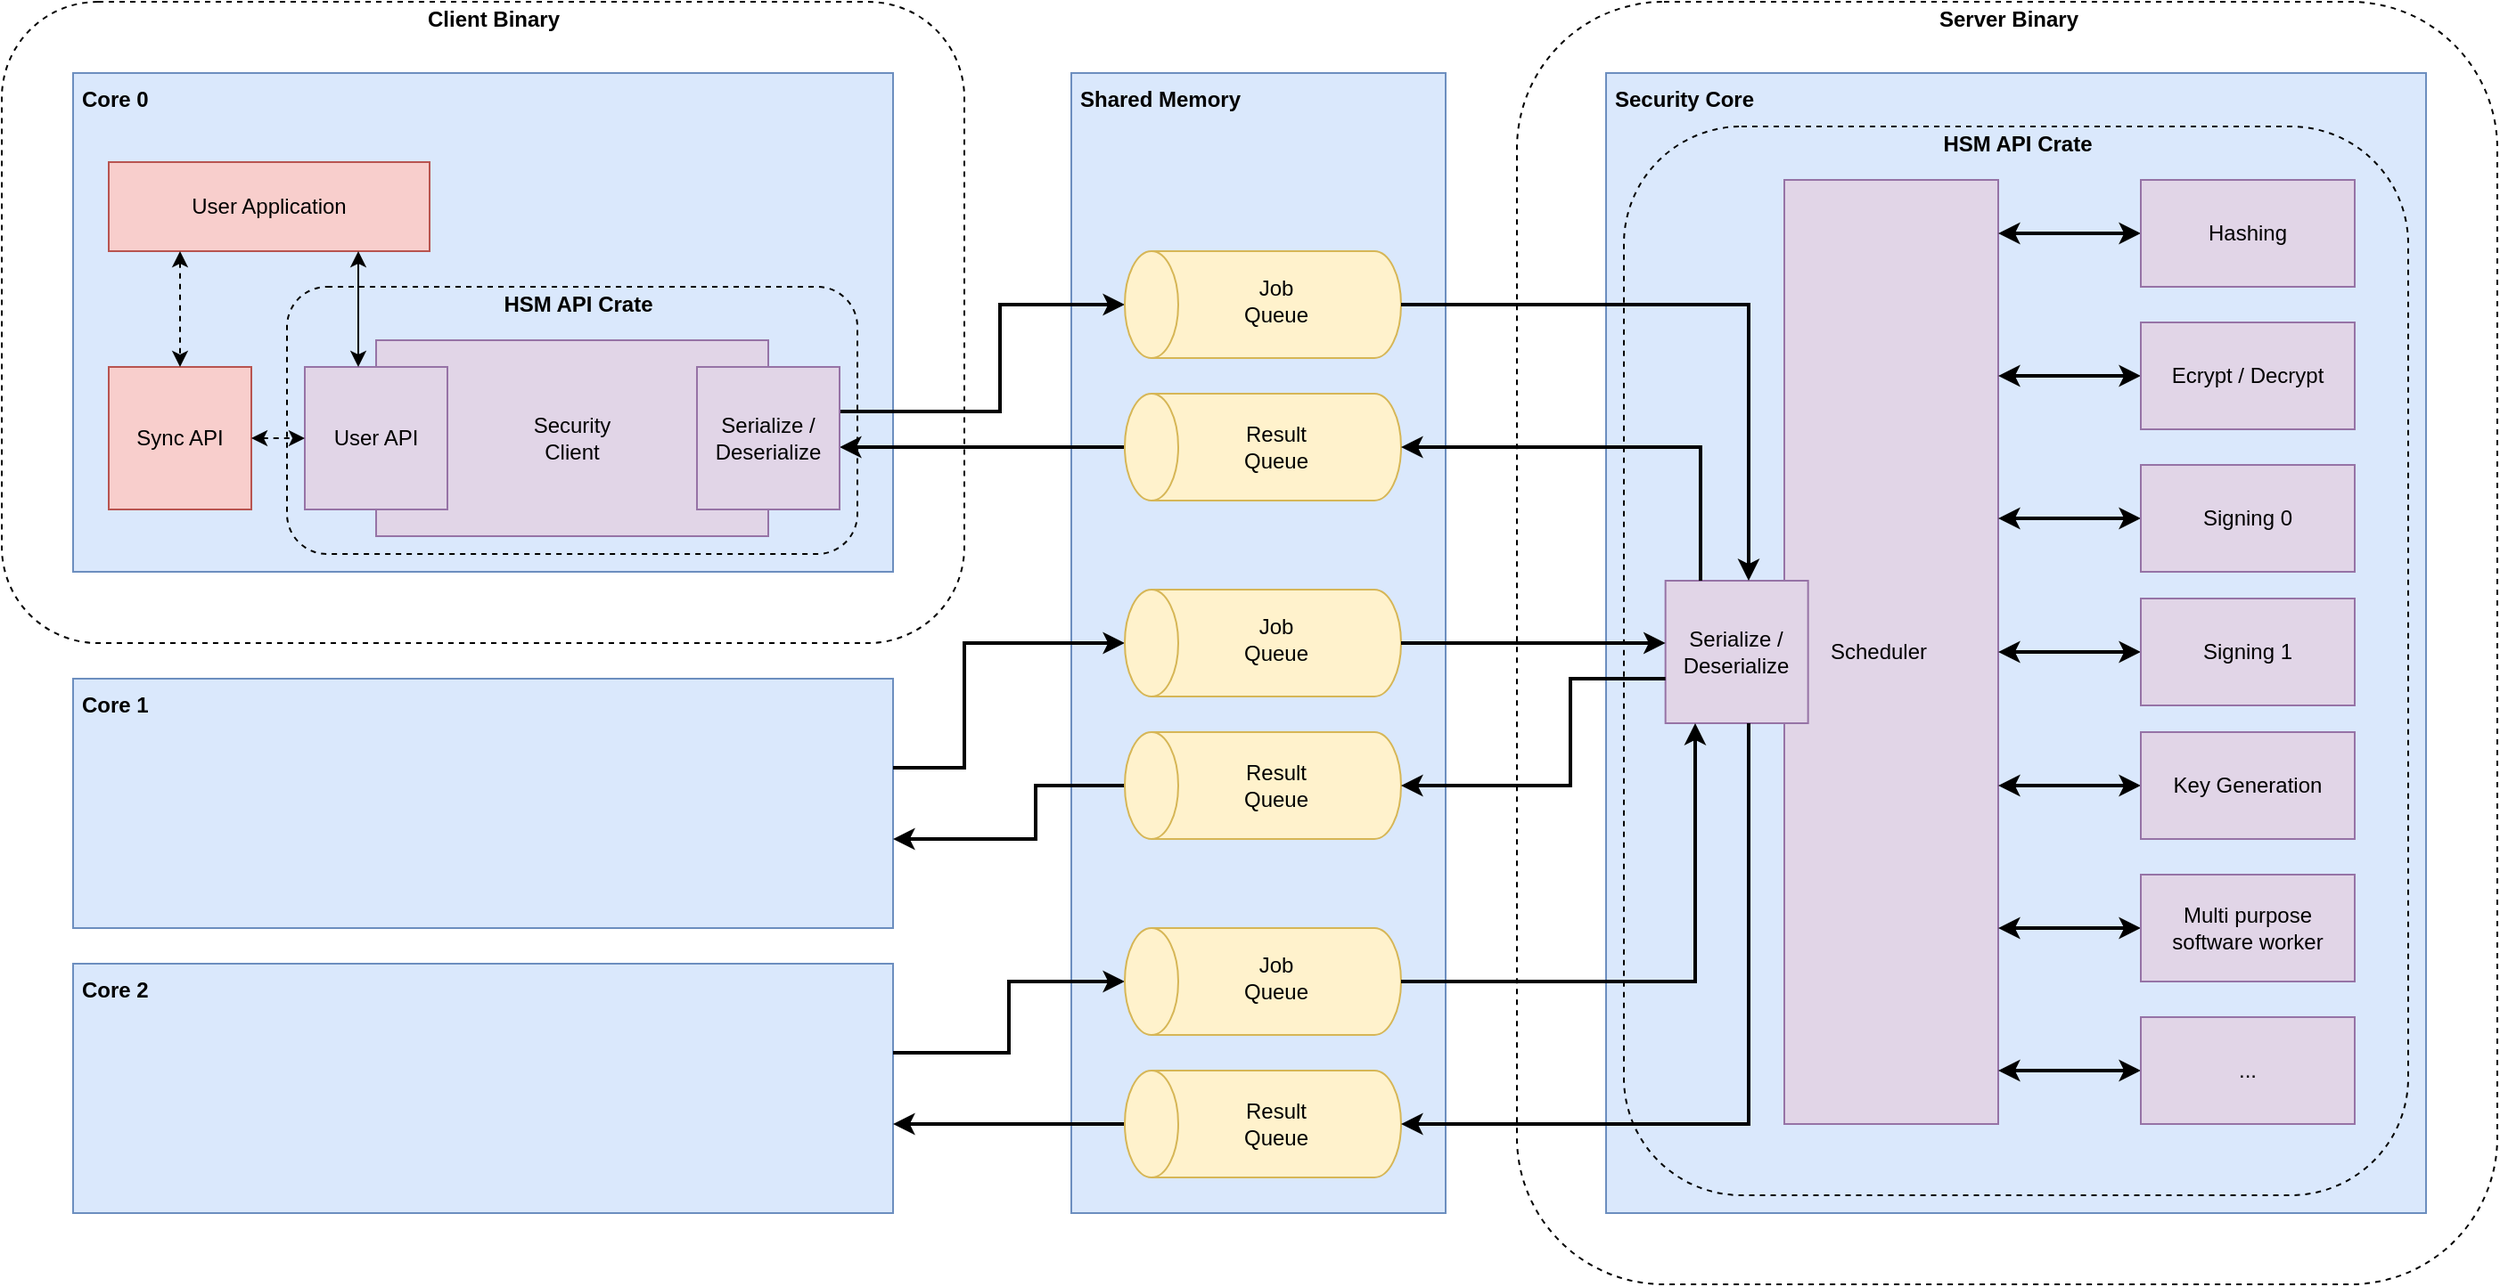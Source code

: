 <mxfile version="18.0.1" type="device"><diagram id="UdoG6uctfvckKT4aWkah" name="Archtitecture"><mxGraphModel dx="1222" dy="1233" grid="1" gridSize="10" guides="1" tooltips="1" connect="1" arrows="1" fold="1" page="1" pageScale="1" pageWidth="1600" pageHeight="1200" math="0" shadow="0"><root><mxCell id="0"/><mxCell id="VpFGxOzLwr8EGaKxZi8x-7" value="Cores" parent="0"/><mxCell id="TW3GiwTDrE2lGBu_qNp6-33" value="" style="group" parent="VpFGxOzLwr8EGaKxZi8x-7" vertex="1" connectable="0"><mxGeometry x="80" y="420" width="460" height="140" as="geometry"/></mxCell><mxCell id="ARIW0BN64iOssl2-xlfE-11" value="" style="rounded=0;whiteSpace=wrap;html=1;fillColor=#dae8fc;strokeColor=#6c8ebf;" parent="TW3GiwTDrE2lGBu_qNp6-33" vertex="1"><mxGeometry width="460" height="140" as="geometry"/></mxCell><mxCell id="TW3GiwTDrE2lGBu_qNp6-23" value="Core 1" style="text;html=1;strokeColor=none;fillColor=none;align=left;verticalAlign=middle;whiteSpace=wrap;rounded=0;fontStyle=1;spacing=5;" parent="TW3GiwTDrE2lGBu_qNp6-33" vertex="1"><mxGeometry width="110" height="30" as="geometry"/></mxCell><mxCell id="TW3GiwTDrE2lGBu_qNp6-25" style="edgeStyle=orthogonalEdgeStyle;rounded=0;orthogonalLoop=1;jettySize=auto;html=1;exitX=0.5;exitY=1;exitDx=0;exitDy=0;startArrow=classic;startFill=1;strokeWidth=2;" parent="TW3GiwTDrE2lGBu_qNp6-33" source="ARIW0BN64iOssl2-xlfE-11" target="ARIW0BN64iOssl2-xlfE-11" edge="1"><mxGeometry relative="1" as="geometry"/></mxCell><mxCell id="TW3GiwTDrE2lGBu_qNp6-32" value="" style="group" parent="VpFGxOzLwr8EGaKxZi8x-7" vertex="1" connectable="0"><mxGeometry x="80" y="580" width="460" height="140" as="geometry"/></mxCell><mxCell id="TW3GiwTDrE2lGBu_qNp6-5" value="" style="rounded=0;whiteSpace=wrap;html=1;fillColor=#dae8fc;strokeColor=#6c8ebf;" parent="TW3GiwTDrE2lGBu_qNp6-32" vertex="1"><mxGeometry width="460.0" height="140" as="geometry"/></mxCell><mxCell id="TW3GiwTDrE2lGBu_qNp6-24" value="Core 2" style="text;html=1;strokeColor=none;fillColor=none;align=left;verticalAlign=middle;whiteSpace=wrap;rounded=0;fontStyle=1;spacing=5;" parent="TW3GiwTDrE2lGBu_qNp6-32" vertex="1"><mxGeometry width="112.444" height="30" as="geometry"/></mxCell><mxCell id="TW3GiwTDrE2lGBu_qNp6-36" value="" style="group" parent="VpFGxOzLwr8EGaKxZi8x-7" vertex="1" connectable="0"><mxGeometry x="640" y="80" width="210" height="640" as="geometry"/></mxCell><mxCell id="TW3GiwTDrE2lGBu_qNp6-38" value="" style="group" parent="TW3GiwTDrE2lGBu_qNp6-36" vertex="1" connectable="0"><mxGeometry width="210" height="640" as="geometry"/></mxCell><mxCell id="ARIW0BN64iOssl2-xlfE-9" value="" style="rounded=0;whiteSpace=wrap;html=1;fillColor=#dae8fc;strokeColor=#6c8ebf;" parent="TW3GiwTDrE2lGBu_qNp6-38" vertex="1"><mxGeometry width="210" height="640" as="geometry"/></mxCell><mxCell id="TW3GiwTDrE2lGBu_qNp6-37" value="Shared Memory" style="text;html=1;strokeColor=none;fillColor=none;align=left;verticalAlign=middle;whiteSpace=wrap;rounded=0;fontStyle=1;spacing=5;" parent="TW3GiwTDrE2lGBu_qNp6-38" vertex="1"><mxGeometry width="110" height="30" as="geometry"/></mxCell><mxCell id="TW3GiwTDrE2lGBu_qNp6-41" value="" style="group" parent="VpFGxOzLwr8EGaKxZi8x-7" vertex="1" connectable="0"><mxGeometry x="940" y="80" width="460" height="640" as="geometry"/></mxCell><mxCell id="ARIW0BN64iOssl2-xlfE-10" value="" style="rounded=0;whiteSpace=wrap;html=1;fillColor=#dae8fc;strokeColor=#6c8ebf;" parent="TW3GiwTDrE2lGBu_qNp6-41" vertex="1"><mxGeometry width="460.0" height="640" as="geometry"/></mxCell><mxCell id="TW3GiwTDrE2lGBu_qNp6-39" value="Security Core" style="text;html=1;strokeColor=none;fillColor=none;align=left;verticalAlign=middle;whiteSpace=wrap;rounded=0;fontStyle=1;spacing=5;" parent="TW3GiwTDrE2lGBu_qNp6-41" vertex="1"><mxGeometry width="107.66" height="30" as="geometry"/></mxCell><mxCell id="ARIW0BN64iOssl2-xlfE-99" value="" style="group;fillColor=#dae8fc;strokeColor=#6c8ebf;container=0;" parent="VpFGxOzLwr8EGaKxZi8x-7" vertex="1" connectable="0"><mxGeometry x="80" y="80" width="460" height="280" as="geometry"/></mxCell><mxCell id="1" value="Components" parent="0"/><mxCell id="TW3GiwTDrE2lGBu_qNp6-8" value="" style="group" parent="1" vertex="1" connectable="0"><mxGeometry x="1040" y="140" width="120" height="530" as="geometry"/></mxCell><mxCell id="TW3GiwTDrE2lGBu_qNp6-9" value="" style="rounded=0;whiteSpace=wrap;html=1;fillColor=#e1d5e7;strokeColor=#9673a6;" parent="TW3GiwTDrE2lGBu_qNp6-8" vertex="1"><mxGeometry width="120" height="530" as="geometry"/></mxCell><mxCell id="TW3GiwTDrE2lGBu_qNp6-10" value="Scheduler" style="text;html=1;strokeColor=none;fillColor=none;align=center;verticalAlign=middle;whiteSpace=wrap;rounded=0;" parent="TW3GiwTDrE2lGBu_qNp6-8" vertex="1"><mxGeometry x="13.333" y="201.4" width="80" height="127.2" as="geometry"/></mxCell><mxCell id="TW3GiwTDrE2lGBu_qNp6-42" value="Serialize /&lt;br&gt;Deserialize" style="whiteSpace=wrap;html=1;aspect=fixed;fillColor=#e1d5e7;strokeColor=#9673a6;" parent="TW3GiwTDrE2lGBu_qNp6-8" vertex="1"><mxGeometry x="-66.67" y="225" width="80" height="80" as="geometry"/></mxCell><mxCell id="TW3GiwTDrE2lGBu_qNp6-12" value="" style="edgeStyle=orthogonalEdgeStyle;rounded=0;orthogonalLoop=1;jettySize=auto;html=1;strokeWidth=2;startArrow=classic;startFill=1;" parent="1" source="ARIW0BN64iOssl2-xlfE-21" target="TW3GiwTDrE2lGBu_qNp6-9" edge="1"><mxGeometry relative="1" as="geometry"><Array as="points"><mxPoint x="1190" y="170"/><mxPoint x="1190" y="170"/></Array></mxGeometry></mxCell><mxCell id="ARIW0BN64iOssl2-xlfE-21" value="Hashing" style="rounded=0;whiteSpace=wrap;html=1;fillColor=#e1d5e7;strokeColor=#9673a6;" parent="1" vertex="1"><mxGeometry x="1240" y="140" width="120" height="60" as="geometry"/></mxCell><mxCell id="TW3GiwTDrE2lGBu_qNp6-13" value="" style="edgeStyle=orthogonalEdgeStyle;rounded=0;orthogonalLoop=1;jettySize=auto;html=1;strokeWidth=2;startArrow=classic;startFill=1;" parent="1" source="ARIW0BN64iOssl2-xlfE-22" target="TW3GiwTDrE2lGBu_qNp6-9" edge="1"><mxGeometry relative="1" as="geometry"><Array as="points"><mxPoint x="1170" y="250"/><mxPoint x="1170" y="250"/></Array></mxGeometry></mxCell><mxCell id="ARIW0BN64iOssl2-xlfE-22" value="Ecrypt / Decrypt" style="rounded=0;whiteSpace=wrap;html=1;fillColor=#e1d5e7;strokeColor=#9673a6;" parent="1" vertex="1"><mxGeometry x="1240" y="220" width="120" height="60" as="geometry"/></mxCell><mxCell id="TW3GiwTDrE2lGBu_qNp6-14" value="" style="edgeStyle=orthogonalEdgeStyle;rounded=0;orthogonalLoop=1;jettySize=auto;html=1;strokeWidth=2;startArrow=classic;startFill=1;" parent="1" source="ARIW0BN64iOssl2-xlfE-23" target="TW3GiwTDrE2lGBu_qNp6-9" edge="1"><mxGeometry relative="1" as="geometry"><Array as="points"><mxPoint x="1180" y="330"/><mxPoint x="1180" y="330"/></Array></mxGeometry></mxCell><mxCell id="ARIW0BN64iOssl2-xlfE-23" value="Signing 0" style="rounded=0;whiteSpace=wrap;html=1;fillColor=#e1d5e7;strokeColor=#9673a6;" parent="1" vertex="1"><mxGeometry x="1240" y="300" width="120" height="60" as="geometry"/></mxCell><mxCell id="TW3GiwTDrE2lGBu_qNp6-15" value="" style="edgeStyle=orthogonalEdgeStyle;rounded=0;orthogonalLoop=1;jettySize=auto;html=1;strokeWidth=2;startArrow=classic;startFill=1;" parent="1" source="ARIW0BN64iOssl2-xlfE-24" target="TW3GiwTDrE2lGBu_qNp6-9" edge="1"><mxGeometry relative="1" as="geometry"/></mxCell><mxCell id="ARIW0BN64iOssl2-xlfE-24" value="Signing 1" style="rounded=0;whiteSpace=wrap;html=1;fillColor=#e1d5e7;strokeColor=#9673a6;" parent="1" vertex="1"><mxGeometry x="1240" y="375" width="120" height="60" as="geometry"/></mxCell><mxCell id="TW3GiwTDrE2lGBu_qNp6-16" value="" style="edgeStyle=orthogonalEdgeStyle;rounded=0;orthogonalLoop=1;jettySize=auto;html=1;strokeWidth=2;startArrow=classic;startFill=1;" parent="1" source="ARIW0BN64iOssl2-xlfE-25" target="TW3GiwTDrE2lGBu_qNp6-9" edge="1"><mxGeometry relative="1" as="geometry"><Array as="points"><mxPoint x="1180" y="480"/><mxPoint x="1180" y="480"/></Array></mxGeometry></mxCell><mxCell id="ARIW0BN64iOssl2-xlfE-25" value="Key Generation" style="rounded=0;whiteSpace=wrap;html=1;fillColor=#e1d5e7;strokeColor=#9673a6;" parent="1" vertex="1"><mxGeometry x="1240" y="450" width="120" height="60" as="geometry"/></mxCell><mxCell id="TW3GiwTDrE2lGBu_qNp6-17" value="" style="edgeStyle=orthogonalEdgeStyle;rounded=0;orthogonalLoop=1;jettySize=auto;html=1;strokeWidth=2;startArrow=classic;startFill=1;" parent="1" source="ARIW0BN64iOssl2-xlfE-26" target="TW3GiwTDrE2lGBu_qNp6-9" edge="1"><mxGeometry relative="1" as="geometry"><Array as="points"><mxPoint x="1180" y="560"/><mxPoint x="1180" y="560"/></Array></mxGeometry></mxCell><mxCell id="ARIW0BN64iOssl2-xlfE-26" value="Multi purpose&lt;br&gt;software worker" style="rounded=0;whiteSpace=wrap;html=1;fillColor=#e1d5e7;strokeColor=#9673a6;" parent="1" vertex="1"><mxGeometry x="1240" y="530" width="120" height="60" as="geometry"/></mxCell><mxCell id="TW3GiwTDrE2lGBu_qNp6-18" value="" style="edgeStyle=orthogonalEdgeStyle;rounded=0;orthogonalLoop=1;jettySize=auto;html=1;startArrow=classic;startFill=1;strokeWidth=2;" parent="1" source="ARIW0BN64iOssl2-xlfE-27" target="TW3GiwTDrE2lGBu_qNp6-9" edge="1"><mxGeometry relative="1" as="geometry"><Array as="points"><mxPoint x="1190" y="640"/><mxPoint x="1190" y="640"/></Array></mxGeometry></mxCell><mxCell id="ARIW0BN64iOssl2-xlfE-27" value="..." style="rounded=0;whiteSpace=wrap;html=1;fillColor=#e1d5e7;strokeColor=#9673a6;" parent="1" vertex="1"><mxGeometry x="1240" y="610" width="120" height="60" as="geometry"/></mxCell><mxCell id="ARIW0BN64iOssl2-xlfE-28" style="edgeStyle=orthogonalEdgeStyle;rounded=0;orthogonalLoop=1;jettySize=auto;html=1;exitX=0.5;exitY=1;exitDx=0;exitDy=0;" parent="1" source="ARIW0BN64iOssl2-xlfE-21" target="ARIW0BN64iOssl2-xlfE-21" edge="1"><mxGeometry relative="1" as="geometry"/></mxCell><mxCell id="ARIW0BN64iOssl2-xlfE-68" value="" style="endArrow=classic;html=1;rounded=0;edgeStyle=orthogonalEdgeStyle;strokeWidth=2;" parent="1" source="ARIW0BN64iOssl2-xlfE-92" target="ARIW0BN64iOssl2-xlfE-13" edge="1"><mxGeometry width="50" height="50" relative="1" as="geometry"><mxPoint x="501" y="270" as="sourcePoint"/><mxPoint x="760" y="560" as="targetPoint"/><Array as="points"><mxPoint x="600" y="270"/><mxPoint x="600" y="210"/></Array></mxGeometry></mxCell><mxCell id="ARIW0BN64iOssl2-xlfE-69" value="" style="endArrow=classic;html=1;rounded=0;edgeStyle=orthogonalEdgeStyle;strokeWidth=2;" parent="1" source="ARIW0BN64iOssl2-xlfE-11" target="ARIW0BN64iOssl2-xlfE-51" edge="1"><mxGeometry width="50" height="50" relative="1" as="geometry"><mxPoint x="710" y="610" as="sourcePoint"/><mxPoint x="760" y="560" as="targetPoint"/><Array as="points"><mxPoint x="580" y="470"/><mxPoint x="580" y="400"/></Array></mxGeometry></mxCell><mxCell id="ARIW0BN64iOssl2-xlfE-73" value="" style="endArrow=classic;html=1;rounded=0;edgeStyle=orthogonalEdgeStyle;strokeWidth=2;" parent="1" source="ARIW0BN64iOssl2-xlfE-14" target="ARIW0BN64iOssl2-xlfE-92" edge="1"><mxGeometry width="50" height="50" relative="1" as="geometry"><mxPoint x="710" y="610" as="sourcePoint"/><mxPoint x="760" y="560" as="targetPoint"/><Array as="points"><mxPoint x="550" y="290"/><mxPoint x="550" y="290"/></Array></mxGeometry></mxCell><mxCell id="ARIW0BN64iOssl2-xlfE-77" value="" style="endArrow=classic;html=1;rounded=0;edgeStyle=orthogonalEdgeStyle;strokeWidth=2;" parent="1" source="ARIW0BN64iOssl2-xlfE-52" target="ARIW0BN64iOssl2-xlfE-11" edge="1"><mxGeometry width="50" height="50" relative="1" as="geometry"><mxPoint x="710" y="610" as="sourcePoint"/><mxPoint x="540" y="660" as="targetPoint"/><Array as="points"><mxPoint x="620" y="480"/><mxPoint x="620" y="510"/></Array></mxGeometry></mxCell><mxCell id="ARIW0BN64iOssl2-xlfE-80" value="" style="endArrow=classic;html=1;rounded=0;strokeWidth=2;edgeStyle=orthogonalEdgeStyle;" parent="1" source="TW3GiwTDrE2lGBu_qNp6-5" target="TW3GiwTDrE2lGBu_qNp6-28" edge="1"><mxGeometry width="50" height="50" relative="1" as="geometry"><mxPoint x="540" y="783" as="sourcePoint"/><mxPoint x="750" y="750" as="targetPoint"/><Array as="points"><mxPoint x="605" y="630"/><mxPoint x="605" y="590"/></Array></mxGeometry></mxCell><mxCell id="ARIW0BN64iOssl2-xlfE-81" value="" style="endArrow=classic;html=1;rounded=0;strokeWidth=2;edgeStyle=orthogonalEdgeStyle;" parent="1" source="TW3GiwTDrE2lGBu_qNp6-29" target="TW3GiwTDrE2lGBu_qNp6-5" edge="1"><mxGeometry width="50" height="50" relative="1" as="geometry"><mxPoint x="1010" y="1080" as="sourcePoint"/><mxPoint x="305" y="880" as="targetPoint"/><Array as="points"><mxPoint x="570" y="670"/><mxPoint x="570" y="670"/></Array></mxGeometry></mxCell><mxCell id="ARIW0BN64iOssl2-xlfE-49" value="" style="group" parent="1" vertex="1" connectable="0"><mxGeometry x="670" y="180" width="155" height="140" as="geometry"/></mxCell><mxCell id="ARIW0BN64iOssl2-xlfE-13" value="" style="shape=cylinder3;whiteSpace=wrap;html=1;boundedLbl=1;backgroundOutline=1;size=15;rotation=-90;fillColor=#fff2cc;strokeColor=#d6b656;" parent="ARIW0BN64iOssl2-xlfE-49" vertex="1"><mxGeometry x="47.5" y="-47.5" width="60" height="155" as="geometry"/></mxCell><mxCell id="ARIW0BN64iOssl2-xlfE-14" value="" style="shape=cylinder3;whiteSpace=wrap;html=1;boundedLbl=1;backgroundOutline=1;size=15;rotation=-90;fillColor=#fff2cc;strokeColor=#d6b656;" parent="ARIW0BN64iOssl2-xlfE-49" vertex="1"><mxGeometry x="47.5" y="32.5" width="60" height="155" as="geometry"/></mxCell><mxCell id="ARIW0BN64iOssl2-xlfE-35" value="Job Queue" style="text;html=1;strokeColor=none;fillColor=none;align=center;verticalAlign=middle;whiteSpace=wrap;rounded=0;" parent="ARIW0BN64iOssl2-xlfE-49" vertex="1"><mxGeometry x="55" y="12.5" width="60" height="30" as="geometry"/></mxCell><mxCell id="ARIW0BN64iOssl2-xlfE-36" value="Result Queue" style="text;html=1;strokeColor=none;fillColor=none;align=center;verticalAlign=middle;whiteSpace=wrap;rounded=0;" parent="ARIW0BN64iOssl2-xlfE-49" vertex="1"><mxGeometry x="55" y="95" width="60" height="30" as="geometry"/></mxCell><mxCell id="ARIW0BN64iOssl2-xlfE-50" value="" style="group" parent="1" vertex="1" connectable="0"><mxGeometry x="670" y="370" width="155" height="140" as="geometry"/></mxCell><mxCell id="ARIW0BN64iOssl2-xlfE-51" value="" style="shape=cylinder3;whiteSpace=wrap;html=1;boundedLbl=1;backgroundOutline=1;size=15;rotation=-90;fillColor=#fff2cc;strokeColor=#d6b656;" parent="ARIW0BN64iOssl2-xlfE-50" vertex="1"><mxGeometry x="47.5" y="-47.5" width="60" height="155" as="geometry"/></mxCell><mxCell id="ARIW0BN64iOssl2-xlfE-52" value="" style="shape=cylinder3;whiteSpace=wrap;html=1;boundedLbl=1;backgroundOutline=1;size=15;rotation=-90;fillColor=#fff2cc;strokeColor=#d6b656;" parent="ARIW0BN64iOssl2-xlfE-50" vertex="1"><mxGeometry x="47.5" y="32.5" width="60" height="155" as="geometry"/></mxCell><mxCell id="ARIW0BN64iOssl2-xlfE-53" value="Job Queue" style="text;html=1;strokeColor=none;fillColor=none;align=center;verticalAlign=middle;whiteSpace=wrap;rounded=0;" parent="ARIW0BN64iOssl2-xlfE-50" vertex="1"><mxGeometry x="55" y="12.5" width="60" height="30" as="geometry"/></mxCell><mxCell id="ARIW0BN64iOssl2-xlfE-54" value="Result Queue" style="text;html=1;strokeColor=none;fillColor=none;align=center;verticalAlign=middle;whiteSpace=wrap;rounded=0;" parent="ARIW0BN64iOssl2-xlfE-50" vertex="1"><mxGeometry x="55" y="95" width="60" height="30" as="geometry"/></mxCell><mxCell id="TW3GiwTDrE2lGBu_qNp6-27" value="" style="group" parent="1" vertex="1" connectable="0"><mxGeometry x="670" y="560" width="155" height="140" as="geometry"/></mxCell><mxCell id="TW3GiwTDrE2lGBu_qNp6-28" value="" style="shape=cylinder3;whiteSpace=wrap;html=1;boundedLbl=1;backgroundOutline=1;size=15;rotation=-90;fillColor=#fff2cc;strokeColor=#d6b656;" parent="TW3GiwTDrE2lGBu_qNp6-27" vertex="1"><mxGeometry x="47.5" y="-47.5" width="60" height="155" as="geometry"/></mxCell><mxCell id="TW3GiwTDrE2lGBu_qNp6-29" value="" style="shape=cylinder3;whiteSpace=wrap;html=1;boundedLbl=1;backgroundOutline=1;size=15;rotation=-90;fillColor=#fff2cc;strokeColor=#d6b656;" parent="TW3GiwTDrE2lGBu_qNp6-27" vertex="1"><mxGeometry x="47.5" y="32.5" width="60" height="155" as="geometry"/></mxCell><mxCell id="TW3GiwTDrE2lGBu_qNp6-30" value="Job Queue" style="text;html=1;strokeColor=none;fillColor=none;align=center;verticalAlign=middle;whiteSpace=wrap;rounded=0;" parent="TW3GiwTDrE2lGBu_qNp6-27" vertex="1"><mxGeometry x="55" y="12.5" width="60" height="30" as="geometry"/></mxCell><mxCell id="TW3GiwTDrE2lGBu_qNp6-31" value="Result Queue" style="text;html=1;strokeColor=none;fillColor=none;align=center;verticalAlign=middle;whiteSpace=wrap;rounded=0;" parent="TW3GiwTDrE2lGBu_qNp6-27" vertex="1"><mxGeometry x="55" y="95" width="60" height="30" as="geometry"/></mxCell><mxCell id="ARIW0BN64iOssl2-xlfE-74" value="" style="endArrow=classic;html=1;rounded=0;edgeStyle=orthogonalEdgeStyle;strokeWidth=2;" parent="1" source="ARIW0BN64iOssl2-xlfE-13" target="TW3GiwTDrE2lGBu_qNp6-42" edge="1"><mxGeometry width="50" height="50" relative="1" as="geometry"><mxPoint x="710" y="610" as="sourcePoint"/><mxPoint x="1040" y="340" as="targetPoint"/><Array as="points"><mxPoint x="1020" y="210"/></Array></mxGeometry></mxCell><mxCell id="ARIW0BN64iOssl2-xlfE-75" value="" style="endArrow=classic;html=1;rounded=0;edgeStyle=orthogonalEdgeStyle;strokeWidth=2;" parent="1" source="ARIW0BN64iOssl2-xlfE-51" target="TW3GiwTDrE2lGBu_qNp6-42" edge="1"><mxGeometry width="50" height="50" relative="1" as="geometry"><mxPoint x="710" y="610" as="sourcePoint"/><mxPoint x="990" y="370" as="targetPoint"/><Array as="points"><mxPoint x="920" y="400"/><mxPoint x="920" y="400"/></Array></mxGeometry></mxCell><mxCell id="ARIW0BN64iOssl2-xlfE-76" value="" style="endArrow=classic;html=1;rounded=0;edgeStyle=orthogonalEdgeStyle;strokeWidth=2;" parent="1" source="TW3GiwTDrE2lGBu_qNp6-42" target="ARIW0BN64iOssl2-xlfE-52" edge="1"><mxGeometry width="50" height="50" relative="1" as="geometry"><mxPoint x="990" y="390" as="sourcePoint"/><mxPoint x="760" y="560" as="targetPoint"/><Array as="points"><mxPoint x="920" y="420"/><mxPoint x="920" y="480"/></Array></mxGeometry></mxCell><mxCell id="ARIW0BN64iOssl2-xlfE-78" value="" style="endArrow=classic;html=1;rounded=0;strokeWidth=2;edgeStyle=orthogonalEdgeStyle;" parent="1" source="TW3GiwTDrE2lGBu_qNp6-42" target="ARIW0BN64iOssl2-xlfE-14" edge="1"><mxGeometry width="50" height="50" relative="1" as="geometry"><mxPoint x="1020" y="340" as="sourcePoint"/><mxPoint x="480" y="630" as="targetPoint"/><Array as="points"><mxPoint x="993" y="290"/></Array></mxGeometry></mxCell><mxCell id="ARIW0BN64iOssl2-xlfE-79" value="" style="endArrow=classic;html=1;rounded=0;strokeWidth=2;edgeStyle=orthogonalEdgeStyle;" parent="1" source="TW3GiwTDrE2lGBu_qNp6-28" target="TW3GiwTDrE2lGBu_qNp6-42" edge="1"><mxGeometry width="50" height="50" relative="1" as="geometry"><mxPoint x="800" y="770" as="sourcePoint"/><mxPoint x="1020" y="420" as="targetPoint"/><Array as="points"><mxPoint x="990" y="590"/></Array></mxGeometry></mxCell><mxCell id="ARIW0BN64iOssl2-xlfE-83" value="" style="endArrow=classic;html=1;rounded=0;strokeWidth=2;edgeStyle=orthogonalEdgeStyle;" parent="1" source="TW3GiwTDrE2lGBu_qNp6-42" target="TW3GiwTDrE2lGBu_qNp6-29" edge="1"><mxGeometry width="50" height="50" relative="1" as="geometry"><mxPoint x="1040" y="420" as="sourcePoint"/><mxPoint x="1020" y="989.98" as="targetPoint"/><Array as="points"><mxPoint x="1020" y="670"/></Array></mxGeometry></mxCell><mxCell id="ARIW0BN64iOssl2-xlfE-87" value="User Application" style="rounded=0;whiteSpace=wrap;html=1;fillColor=#f8cecc;strokeColor=#b85450;" parent="1" vertex="1"><mxGeometry x="100" y="130" width="180" height="50" as="geometry"/></mxCell><mxCell id="ARIW0BN64iOssl2-xlfE-89" value="Sync API" style="whiteSpace=wrap;html=1;aspect=fixed;fillColor=#f8cecc;strokeColor=#b85450;" parent="1" vertex="1"><mxGeometry x="100" y="245" width="80" height="80" as="geometry"/></mxCell><mxCell id="ARIW0BN64iOssl2-xlfE-90" value="Security&lt;br&gt;Client" style="rounded=0;whiteSpace=wrap;html=1;fillColor=#e1d5e7;strokeColor=#9673a6;" parent="1" vertex="1"><mxGeometry x="250" y="230" width="220" height="110" as="geometry"/></mxCell><mxCell id="ARIW0BN64iOssl2-xlfE-91" value="User API" style="whiteSpace=wrap;html=1;aspect=fixed;fillColor=#e1d5e7;strokeColor=#9673a6;" parent="1" vertex="1"><mxGeometry x="210" y="245" width="80" height="80" as="geometry"/></mxCell><mxCell id="ARIW0BN64iOssl2-xlfE-96" value="" style="endArrow=classic;startArrow=classic;html=1;rounded=0;dashed=1;strokeWidth=1;edgeStyle=orthogonalEdgeStyle;" parent="1" source="ARIW0BN64iOssl2-xlfE-87" target="ARIW0BN64iOssl2-xlfE-89" edge="1"><mxGeometry width="50" height="50" relative="1" as="geometry"><mxPoint x="290" y="330" as="sourcePoint"/><mxPoint x="340" y="280" as="targetPoint"/><Array as="points"><mxPoint x="140" y="210"/><mxPoint x="140" y="210"/></Array></mxGeometry></mxCell><mxCell id="ARIW0BN64iOssl2-xlfE-98" value="" style="endArrow=classic;startArrow=classic;html=1;rounded=0;strokeWidth=1;edgeStyle=orthogonalEdgeStyle;" parent="1" source="ARIW0BN64iOssl2-xlfE-91" target="ARIW0BN64iOssl2-xlfE-87" edge="1"><mxGeometry width="50" height="50" relative="1" as="geometry"><mxPoint x="230" y="250" as="sourcePoint"/><mxPoint x="340" y="280" as="targetPoint"/><Array as="points"><mxPoint x="240" y="200"/><mxPoint x="240" y="200"/></Array></mxGeometry></mxCell><mxCell id="ARIW0BN64iOssl2-xlfE-95" value="" style="endArrow=classic;startArrow=classic;html=1;rounded=0;dashed=1;strokeWidth=1;edgeStyle=orthogonalEdgeStyle;" parent="1" source="ARIW0BN64iOssl2-xlfE-89" target="ARIW0BN64iOssl2-xlfE-91" edge="1"><mxGeometry width="50" height="50" relative="1" as="geometry"><mxPoint x="370" y="410" as="sourcePoint"/><mxPoint x="420" y="360" as="targetPoint"/></mxGeometry></mxCell><mxCell id="TW3GiwTDrE2lGBu_qNp6-22" value="Core 0" style="text;html=1;strokeColor=none;fillColor=none;align=left;verticalAlign=middle;whiteSpace=wrap;rounded=0;fontStyle=1;spacing=5;" parent="1" vertex="1"><mxGeometry x="80" y="80" width="110" height="30" as="geometry"/></mxCell><mxCell id="ARIW0BN64iOssl2-xlfE-92" value="Serialize /&lt;br&gt;Deserialize" style="whiteSpace=wrap;html=1;aspect=fixed;fillColor=#e1d5e7;strokeColor=#9673a6;" parent="1" vertex="1"><mxGeometry x="430" y="245" width="80" height="80" as="geometry"/></mxCell><mxCell id="VpFGxOzLwr8EGaKxZi8x-6" value="Application Domains" parent="0"/><mxCell id="TW3GiwTDrE2lGBu_qNp6-58" value="" style="group" parent="VpFGxOzLwr8EGaKxZi8x-6" vertex="1" connectable="0"><mxGeometry x="40" y="40" width="540" height="360" as="geometry"/></mxCell><mxCell id="TW3GiwTDrE2lGBu_qNp6-59" value="" style="rounded=1;whiteSpace=wrap;html=1;dashed=1;fillColor=none;gradientColor=none;" parent="TW3GiwTDrE2lGBu_qNp6-58" vertex="1"><mxGeometry width="540" height="360.0" as="geometry"/></mxCell><mxCell id="TW3GiwTDrE2lGBu_qNp6-60" value="Client Binary" style="text;html=1;strokeColor=none;fillColor=none;align=center;verticalAlign=middle;whiteSpace=wrap;rounded=0;fontStyle=1;spacing=5;" parent="TW3GiwTDrE2lGBu_qNp6-58" vertex="1"><mxGeometry x="147.273" width="257.727" height="20.571" as="geometry"/></mxCell><mxCell id="TW3GiwTDrE2lGBu_qNp6-61" value="" style="group" parent="VpFGxOzLwr8EGaKxZi8x-6" vertex="1" connectable="0"><mxGeometry x="890" y="40" width="550" height="720" as="geometry"/></mxCell><mxCell id="TW3GiwTDrE2lGBu_qNp6-62" value="" style="rounded=1;whiteSpace=wrap;html=1;dashed=1;fillColor=none;gradientColor=none;" parent="TW3GiwTDrE2lGBu_qNp6-61" vertex="1"><mxGeometry width="550" height="720" as="geometry"/></mxCell><mxCell id="TW3GiwTDrE2lGBu_qNp6-63" value="Server Binary" style="text;html=1;strokeColor=none;fillColor=none;align=center;verticalAlign=middle;whiteSpace=wrap;rounded=0;fontStyle=1;spacing=5;" parent="TW3GiwTDrE2lGBu_qNp6-61" vertex="1"><mxGeometry x="147.222" width="257.639" height="20" as="geometry"/></mxCell><mxCell id="TW3GiwTDrE2lGBu_qNp6-57" value="" style="group" parent="VpFGxOzLwr8EGaKxZi8x-6" vertex="1" connectable="0"><mxGeometry x="200" y="200" width="320" height="150" as="geometry"/></mxCell><mxCell id="TW3GiwTDrE2lGBu_qNp6-54" value="" style="rounded=1;whiteSpace=wrap;html=1;dashed=1;fillColor=none;gradientColor=none;" parent="TW3GiwTDrE2lGBu_qNp6-57" vertex="1"><mxGeometry width="320" height="150" as="geometry"/></mxCell><mxCell id="TW3GiwTDrE2lGBu_qNp6-56" value="HSM API Crate" style="text;html=1;strokeColor=none;fillColor=none;align=center;verticalAlign=middle;whiteSpace=wrap;rounded=0;fontStyle=1;spacing=5;" parent="TW3GiwTDrE2lGBu_qNp6-57" vertex="1"><mxGeometry x="87.27" width="152.73" height="20" as="geometry"/></mxCell><mxCell id="IGWxThngKsdKtBTrLKAn-1" value="" style="group" vertex="1" connectable="0" parent="VpFGxOzLwr8EGaKxZi8x-6"><mxGeometry x="950" y="110" width="440" height="600" as="geometry"/></mxCell><mxCell id="IGWxThngKsdKtBTrLKAn-2" value="" style="rounded=1;whiteSpace=wrap;html=1;dashed=1;fillColor=none;gradientColor=none;" vertex="1" parent="IGWxThngKsdKtBTrLKAn-1"><mxGeometry width="440" height="600" as="geometry"/></mxCell><mxCell id="IGWxThngKsdKtBTrLKAn-3" value="HSM API Crate" style="text;html=1;strokeColor=none;fillColor=none;align=center;verticalAlign=middle;whiteSpace=wrap;rounded=0;fontStyle=1;spacing=5;" vertex="1" parent="IGWxThngKsdKtBTrLKAn-1"><mxGeometry x="117.778" width="206.111" height="20" as="geometry"/></mxCell></root></mxGraphModel></diagram></mxfile>